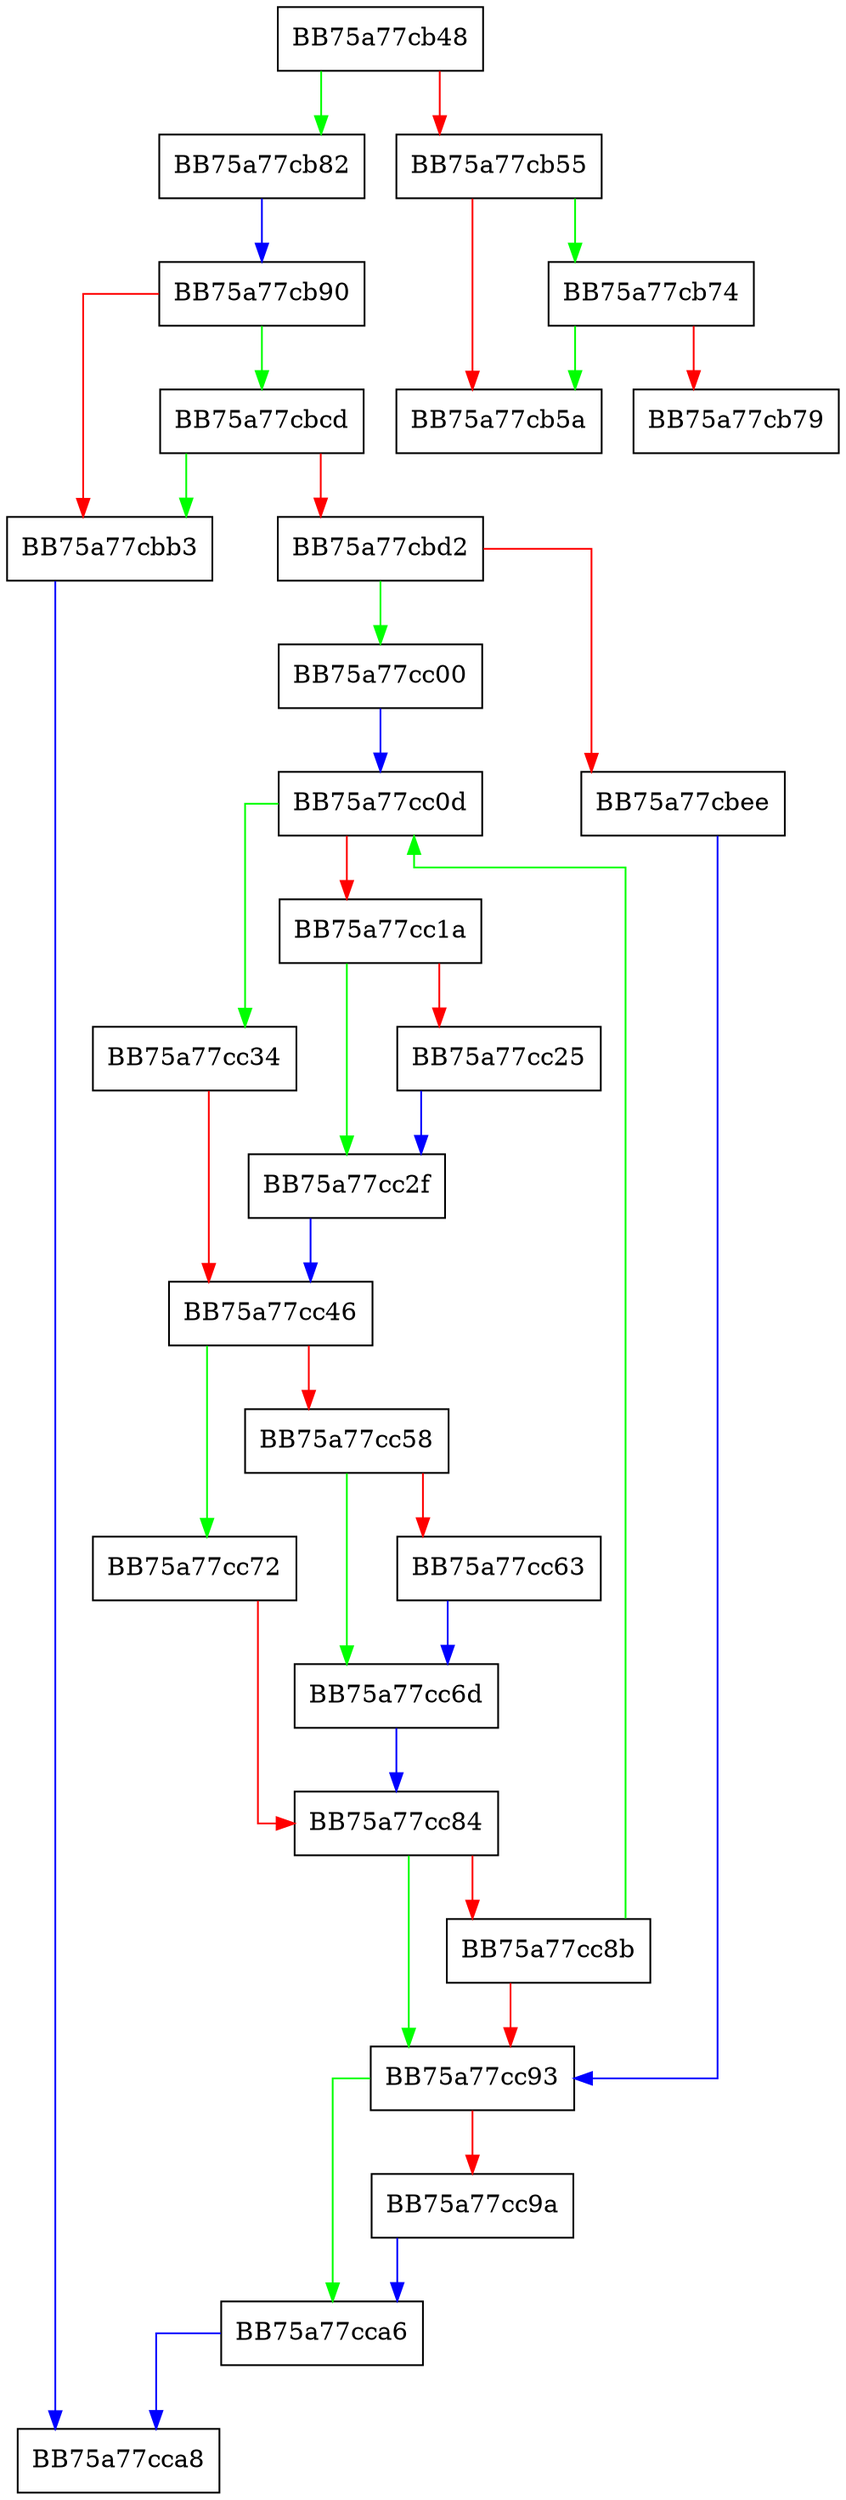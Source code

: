 digraph _wcsicmp {
  node [shape="box"];
  graph [splines=ortho];
  BB75a77cb48 -> BB75a77cb82 [color="green"];
  BB75a77cb48 -> BB75a77cb55 [color="red"];
  BB75a77cb55 -> BB75a77cb74 [color="green"];
  BB75a77cb55 -> BB75a77cb5a [color="red"];
  BB75a77cb74 -> BB75a77cb5a [color="green"];
  BB75a77cb74 -> BB75a77cb79 [color="red"];
  BB75a77cb82 -> BB75a77cb90 [color="blue"];
  BB75a77cb90 -> BB75a77cbcd [color="green"];
  BB75a77cb90 -> BB75a77cbb3 [color="red"];
  BB75a77cbb3 -> BB75a77cca8 [color="blue"];
  BB75a77cbcd -> BB75a77cbb3 [color="green"];
  BB75a77cbcd -> BB75a77cbd2 [color="red"];
  BB75a77cbd2 -> BB75a77cc00 [color="green"];
  BB75a77cbd2 -> BB75a77cbee [color="red"];
  BB75a77cbee -> BB75a77cc93 [color="blue"];
  BB75a77cc00 -> BB75a77cc0d [color="blue"];
  BB75a77cc0d -> BB75a77cc34 [color="green"];
  BB75a77cc0d -> BB75a77cc1a [color="red"];
  BB75a77cc1a -> BB75a77cc2f [color="green"];
  BB75a77cc1a -> BB75a77cc25 [color="red"];
  BB75a77cc25 -> BB75a77cc2f [color="blue"];
  BB75a77cc2f -> BB75a77cc46 [color="blue"];
  BB75a77cc34 -> BB75a77cc46 [color="red"];
  BB75a77cc46 -> BB75a77cc72 [color="green"];
  BB75a77cc46 -> BB75a77cc58 [color="red"];
  BB75a77cc58 -> BB75a77cc6d [color="green"];
  BB75a77cc58 -> BB75a77cc63 [color="red"];
  BB75a77cc63 -> BB75a77cc6d [color="blue"];
  BB75a77cc6d -> BB75a77cc84 [color="blue"];
  BB75a77cc72 -> BB75a77cc84 [color="red"];
  BB75a77cc84 -> BB75a77cc93 [color="green"];
  BB75a77cc84 -> BB75a77cc8b [color="red"];
  BB75a77cc8b -> BB75a77cc0d [color="green"];
  BB75a77cc8b -> BB75a77cc93 [color="red"];
  BB75a77cc93 -> BB75a77cca6 [color="green"];
  BB75a77cc93 -> BB75a77cc9a [color="red"];
  BB75a77cc9a -> BB75a77cca6 [color="blue"];
  BB75a77cca6 -> BB75a77cca8 [color="blue"];
}
